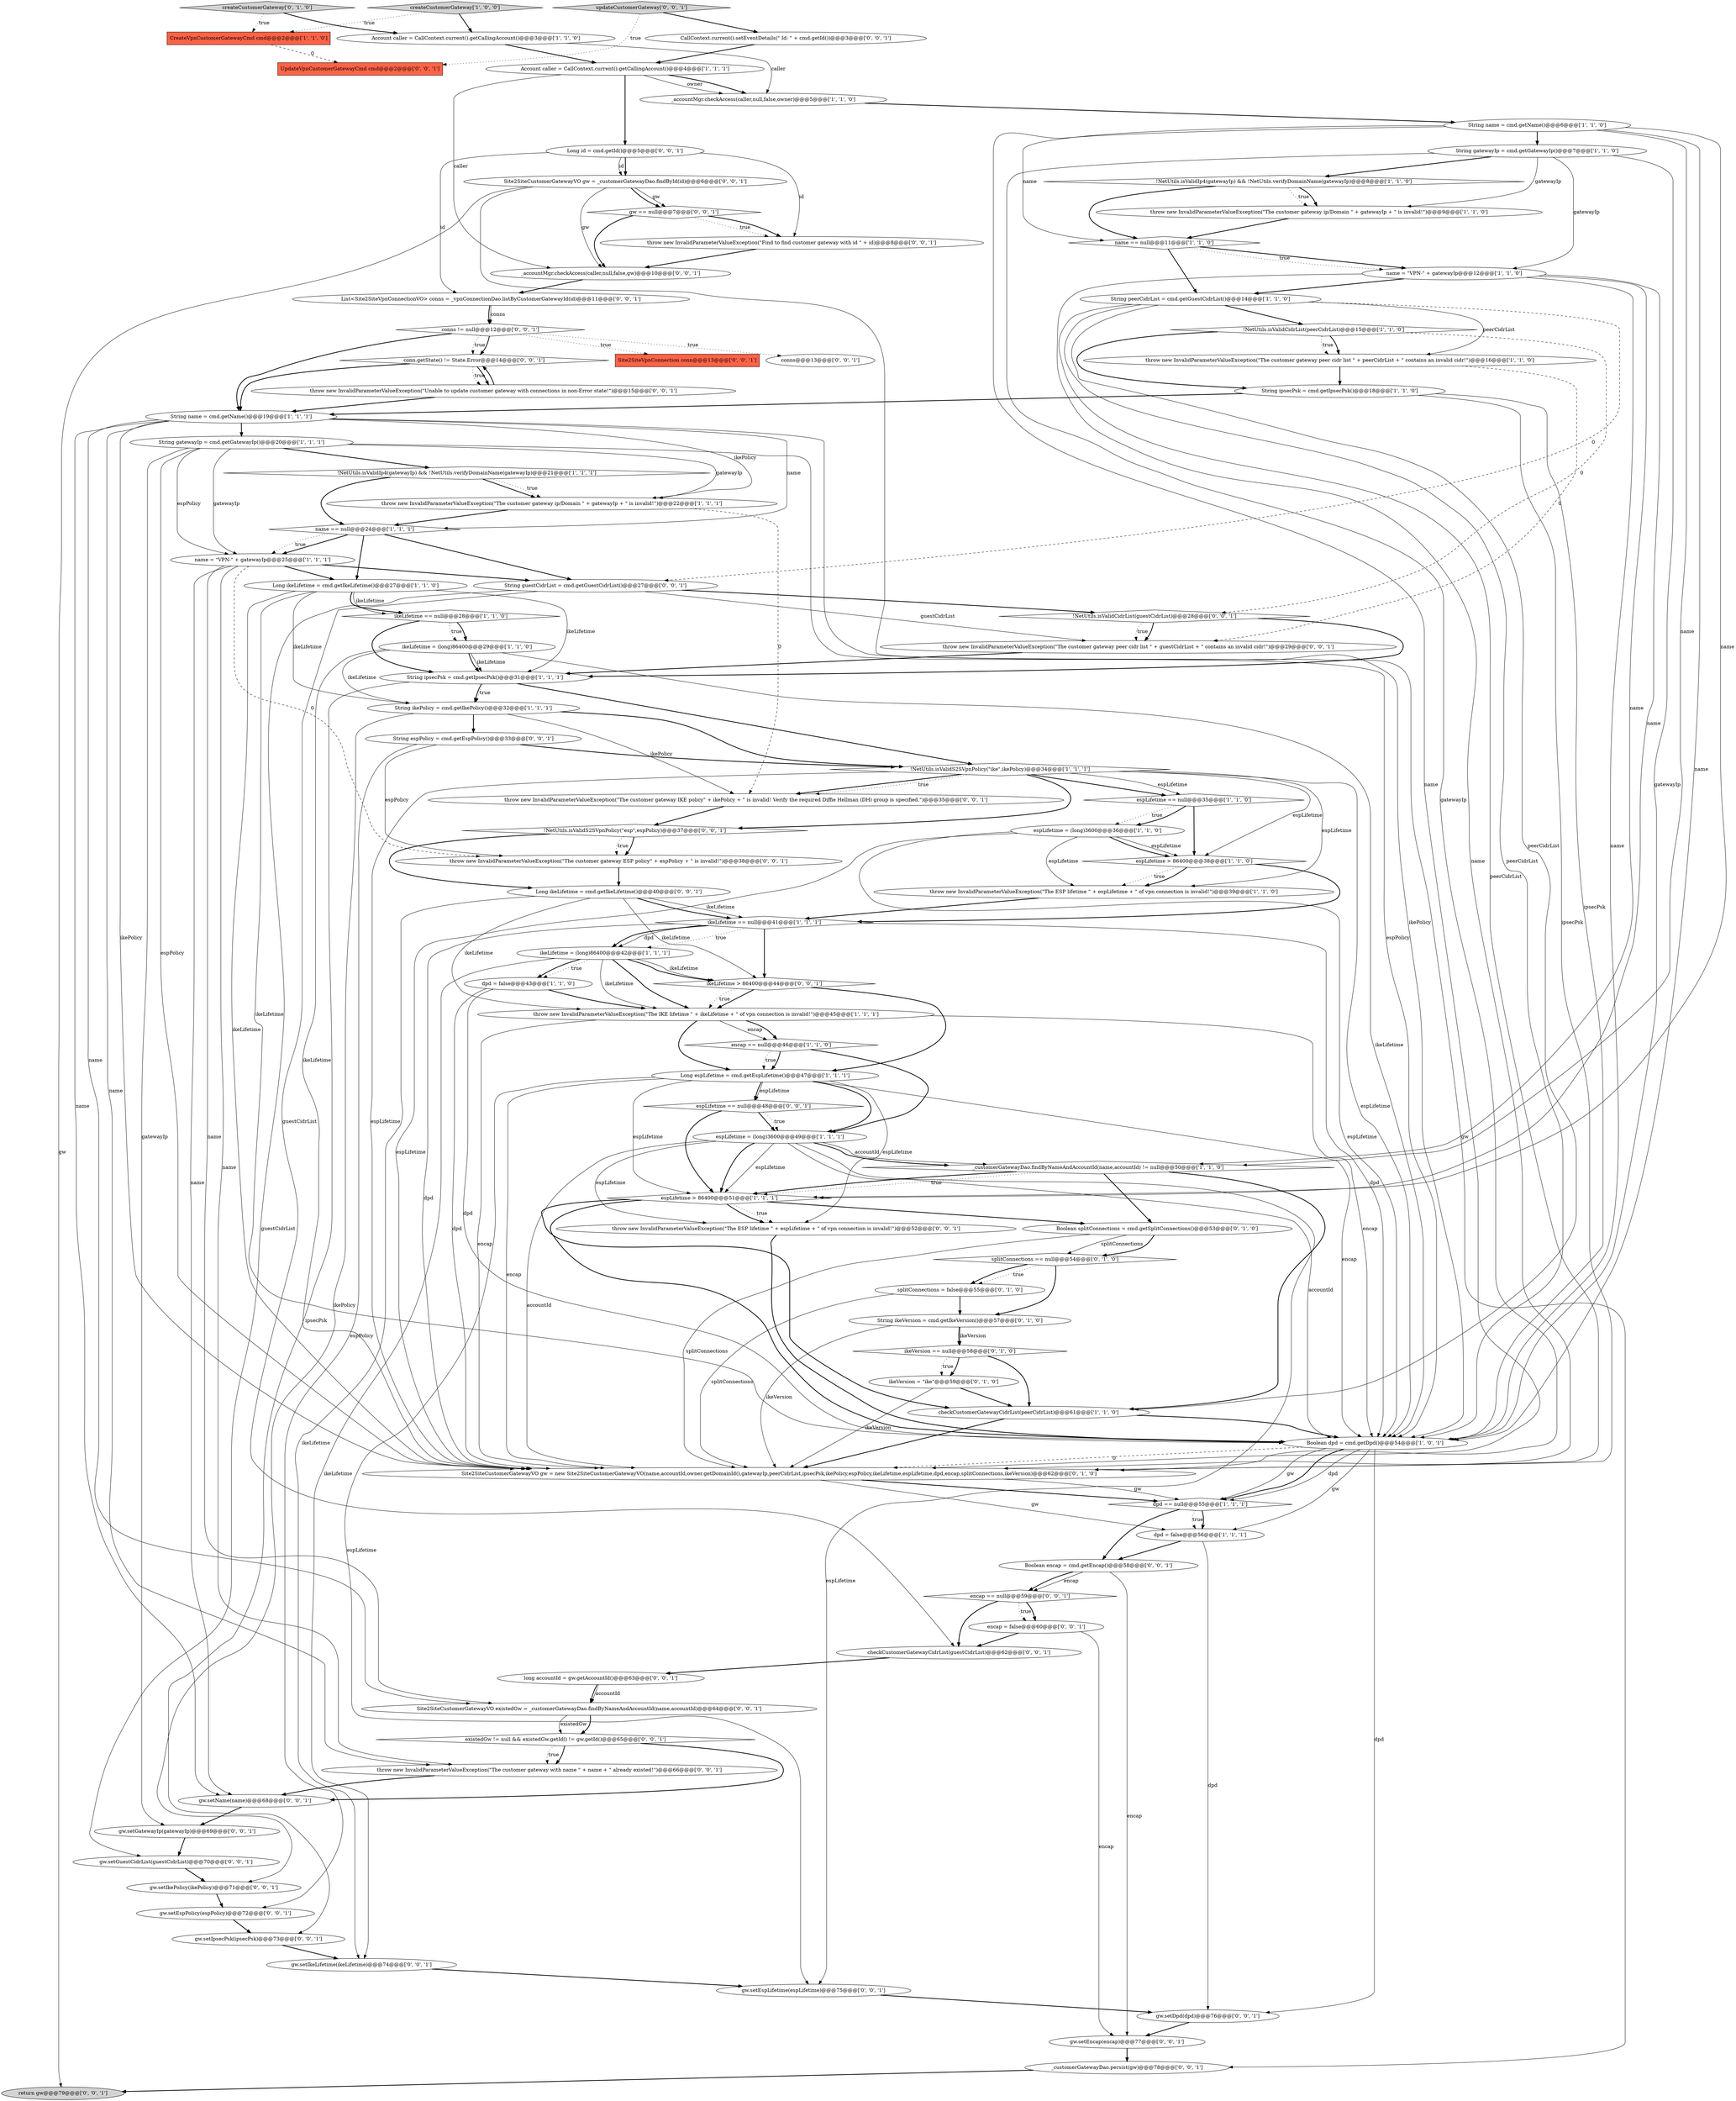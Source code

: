 digraph {
18 [style = filled, label = "String ipsecPsk = cmd.getIpsecPsk()@@@18@@@['1', '1', '0']", fillcolor = white, shape = ellipse image = "AAA0AAABBB1BBB"];
50 [style = filled, label = "String ikeVersion = cmd.getIkeVersion()@@@57@@@['0', '1', '0']", fillcolor = white, shape = ellipse image = "AAA1AAABBB2BBB"];
44 [style = filled, label = "splitConnections == null@@@54@@@['0', '1', '0']", fillcolor = white, shape = diamond image = "AAA1AAABBB2BBB"];
63 [style = filled, label = "gw.setIkePolicy(ikePolicy)@@@71@@@['0', '0', '1']", fillcolor = white, shape = ellipse image = "AAA0AAABBB3BBB"];
7 [style = filled, label = "dpd = false@@@43@@@['1', '1', '0']", fillcolor = white, shape = ellipse image = "AAA0AAABBB1BBB"];
6 [style = filled, label = "String gatewayIp = cmd.getGatewayIp()@@@20@@@['1', '1', '1']", fillcolor = white, shape = ellipse image = "AAA0AAABBB1BBB"];
30 [style = filled, label = "String ipsecPsk = cmd.getIpsecPsk()@@@31@@@['1', '1', '1']", fillcolor = white, shape = ellipse image = "AAA0AAABBB1BBB"];
57 [style = filled, label = "throw new InvalidParameterValueException(\"The customer gateway peer cidr list \" + guestCidrList + \" contains an invalid cidr!\")@@@29@@@['0', '0', '1']", fillcolor = white, shape = ellipse image = "AAA0AAABBB3BBB"];
74 [style = filled, label = "gw.setIpsecPsk(ipsecPsk)@@@73@@@['0', '0', '1']", fillcolor = white, shape = ellipse image = "AAA0AAABBB3BBB"];
21 [style = filled, label = "throw new InvalidParameterValueException(\"The IKE lifetime \" + ikeLifetime + \" of vpn connection is invalid!\")@@@45@@@['1', '1', '1']", fillcolor = white, shape = ellipse image = "AAA0AAABBB1BBB"];
85 [style = filled, label = "encap == null@@@59@@@['0', '0', '1']", fillcolor = white, shape = diamond image = "AAA0AAABBB3BBB"];
17 [style = filled, label = "_customerGatewayDao.findByNameAndAccountId(name,accountId) != null@@@50@@@['1', '1', '0']", fillcolor = white, shape = diamond image = "AAA0AAABBB1BBB"];
46 [style = filled, label = "createCustomerGateway['0', '1', '0']", fillcolor = lightgray, shape = diamond image = "AAA0AAABBB2BBB"];
35 [style = filled, label = "String name = cmd.getName()@@@19@@@['1', '1', '1']", fillcolor = white, shape = ellipse image = "AAA0AAABBB1BBB"];
60 [style = filled, label = "CallContext.current().setEventDetails(\" Id: \" + cmd.getId())@@@3@@@['0', '0', '1']", fillcolor = white, shape = ellipse image = "AAA0AAABBB3BBB"];
59 [style = filled, label = "String guestCidrList = cmd.getGuestCidrList()@@@27@@@['0', '0', '1']", fillcolor = white, shape = ellipse image = "AAA0AAABBB3BBB"];
75 [style = filled, label = "gw.setEncap(encap)@@@77@@@['0', '0', '1']", fillcolor = white, shape = ellipse image = "AAA0AAABBB3BBB"];
65 [style = filled, label = "gw.setDpd(dpd)@@@76@@@['0', '0', '1']", fillcolor = white, shape = ellipse image = "AAA0AAABBB3BBB"];
45 [style = filled, label = "ikeVersion = \"ike\"@@@59@@@['0', '1', '0']", fillcolor = white, shape = ellipse image = "AAA1AAABBB2BBB"];
26 [style = filled, label = "Account caller = CallContext.current().getCallingAccount()@@@3@@@['1', '1', '0']", fillcolor = white, shape = ellipse image = "AAA0AAABBB1BBB"];
34 [style = filled, label = "!NetUtils.isValidS2SVpnPolicy(\"ike\",ikePolicy)@@@34@@@['1', '1', '1']", fillcolor = white, shape = diamond image = "AAA0AAABBB1BBB"];
0 [style = filled, label = "name = \"VPN-\" + gatewayIp@@@25@@@['1', '1', '1']", fillcolor = white, shape = ellipse image = "AAA0AAABBB1BBB"];
91 [style = filled, label = "throw new InvalidParameterValueException(\"The customer gateway IKE policy\" + ikePolicy + \" is invalid! Verify the required Diffie Hellman (DH) group is specified.\")@@@35@@@['0', '0', '1']", fillcolor = white, shape = ellipse image = "AAA0AAABBB3BBB"];
62 [style = filled, label = "Site2SiteCustomerGatewayVO existedGw = _customerGatewayDao.findByNameAndAccountId(name,accountId)@@@64@@@['0', '0', '1']", fillcolor = white, shape = ellipse image = "AAA0AAABBB3BBB"];
14 [style = filled, label = "espLifetime = (long)3600@@@49@@@['1', '1', '1']", fillcolor = white, shape = ellipse image = "AAA0AAABBB1BBB"];
15 [style = filled, label = "dpd == null@@@55@@@['1', '1', '1']", fillcolor = white, shape = diamond image = "AAA0AAABBB1BBB"];
53 [style = filled, label = "conns != null@@@12@@@['0', '0', '1']", fillcolor = white, shape = diamond image = "AAA0AAABBB3BBB"];
8 [style = filled, label = "ikeLifetime = (long)86400@@@42@@@['1', '1', '1']", fillcolor = white, shape = ellipse image = "AAA0AAABBB1BBB"];
81 [style = filled, label = "gw.setEspPolicy(espPolicy)@@@72@@@['0', '0', '1']", fillcolor = white, shape = ellipse image = "AAA0AAABBB3BBB"];
29 [style = filled, label = "Long ikeLifetime = cmd.getIkeLifetime()@@@27@@@['1', '1', '0']", fillcolor = white, shape = ellipse image = "AAA0AAABBB1BBB"];
80 [style = filled, label = "ikeLifetime > 86400@@@44@@@['0', '0', '1']", fillcolor = white, shape = diamond image = "AAA0AAABBB3BBB"];
24 [style = filled, label = "espLifetime > 86400@@@51@@@['1', '1', '1']", fillcolor = white, shape = diamond image = "AAA0AAABBB1BBB"];
31 [style = filled, label = "encap == null@@@46@@@['1', '1', '0']", fillcolor = white, shape = diamond image = "AAA0AAABBB1BBB"];
94 [style = filled, label = "updateCustomerGateway['0', '0', '1']", fillcolor = lightgray, shape = diamond image = "AAA0AAABBB3BBB"];
70 [style = filled, label = "_accountMgr.checkAccess(caller,null,false,gw)@@@10@@@['0', '0', '1']", fillcolor = white, shape = ellipse image = "AAA0AAABBB3BBB"];
51 [style = filled, label = "splitConnections = false@@@55@@@['0', '1', '0']", fillcolor = white, shape = ellipse image = "AAA1AAABBB2BBB"];
68 [style = filled, label = "gw.setEspLifetime(espLifetime)@@@75@@@['0', '0', '1']", fillcolor = white, shape = ellipse image = "AAA0AAABBB3BBB"];
66 [style = filled, label = "UpdateVpnCustomerGatewayCmd cmd@@@2@@@['0', '0', '1']", fillcolor = tomato, shape = box image = "AAA0AAABBB3BBB"];
22 [style = filled, label = "checkCustomerGatewayCidrList(peerCidrList)@@@61@@@['1', '1', '0']", fillcolor = white, shape = ellipse image = "AAA0AAABBB1BBB"];
5 [style = filled, label = "!NetUtils.isValidCidrList(peerCidrList)@@@15@@@['1', '1', '0']", fillcolor = white, shape = diamond image = "AAA0AAABBB1BBB"];
32 [style = filled, label = "dpd = false@@@56@@@['1', '1', '1']", fillcolor = white, shape = ellipse image = "AAA0AAABBB1BBB"];
55 [style = filled, label = "checkCustomerGatewayCidrList(guestCidrList)@@@62@@@['0', '0', '1']", fillcolor = white, shape = ellipse image = "AAA0AAABBB3BBB"];
64 [style = filled, label = "String espPolicy = cmd.getEspPolicy()@@@33@@@['0', '0', '1']", fillcolor = white, shape = ellipse image = "AAA0AAABBB3BBB"];
2 [style = filled, label = "String gatewayIp = cmd.getGatewayIp()@@@7@@@['1', '1', '0']", fillcolor = white, shape = ellipse image = "AAA0AAABBB1BBB"];
33 [style = filled, label = "String peerCidrList = cmd.getGuestCidrList()@@@14@@@['1', '1', '0']", fillcolor = white, shape = ellipse image = "AAA0AAABBB1BBB"];
79 [style = filled, label = "gw.setGuestCidrList(guestCidrList)@@@70@@@['0', '0', '1']", fillcolor = white, shape = ellipse image = "AAA0AAABBB3BBB"];
61 [style = filled, label = "conns@@@13@@@['0', '0', '1']", fillcolor = white, shape = ellipse image = "AAA0AAABBB3BBB"];
20 [style = filled, label = "throw new InvalidParameterValueException(\"The customer gateway peer cidr list \" + peerCidrList + \" contains an invalid cidr!\")@@@16@@@['1', '1', '0']", fillcolor = white, shape = ellipse image = "AAA0AAABBB1BBB"];
40 [style = filled, label = "Boolean dpd = cmd.getDpd()@@@54@@@['1', '0', '1']", fillcolor = white, shape = ellipse image = "AAA0AAABBB1BBB"];
87 [style = filled, label = "List<Site2SiteVpnConnectionVO> conns = _vpnConnectionDao.listByCustomerGatewayId(id)@@@11@@@['0', '0', '1']", fillcolor = white, shape = ellipse image = "AAA0AAABBB3BBB"];
89 [style = filled, label = "!NetUtils.isValidCidrList(guestCidrList)@@@28@@@['0', '0', '1']", fillcolor = white, shape = diamond image = "AAA0AAABBB3BBB"];
69 [style = filled, label = "Long ikeLifetime = cmd.getIkeLifetime()@@@40@@@['0', '0', '1']", fillcolor = white, shape = ellipse image = "AAA0AAABBB3BBB"];
16 [style = filled, label = "name == null@@@11@@@['1', '1', '0']", fillcolor = white, shape = diamond image = "AAA0AAABBB1BBB"];
49 [style = filled, label = "ikeVersion == null@@@58@@@['0', '1', '0']", fillcolor = white, shape = diamond image = "AAA1AAABBB2BBB"];
84 [style = filled, label = "Boolean encap = cmd.getEncap()@@@58@@@['0', '0', '1']", fillcolor = white, shape = ellipse image = "AAA0AAABBB3BBB"];
4 [style = filled, label = "ikeLifetime == null@@@41@@@['1', '1', '1']", fillcolor = white, shape = diamond image = "AAA0AAABBB1BBB"];
10 [style = filled, label = "String name = cmd.getName()@@@6@@@['1', '1', '0']", fillcolor = white, shape = ellipse image = "AAA0AAABBB1BBB"];
90 [style = filled, label = "long accountId = gw.getAccountId()@@@63@@@['0', '0', '1']", fillcolor = white, shape = ellipse image = "AAA0AAABBB3BBB"];
47 [style = filled, label = "Site2SiteCustomerGatewayVO gw = new Site2SiteCustomerGatewayVO(name,accountId,owner.getDomainId(),gatewayIp,peerCidrList,ipsecPsk,ikePolicy,espPolicy,ikeLifetime,espLifetime,dpd,encap,splitConnections,ikeVersion)@@@62@@@['0', '1', '0']", fillcolor = white, shape = ellipse image = "AAA1AAABBB2BBB"];
41 [style = filled, label = "Account caller = CallContext.current().getCallingAccount()@@@4@@@['1', '1', '1']", fillcolor = white, shape = ellipse image = "AAA0AAABBB1BBB"];
58 [style = filled, label = "Site2SiteVpnConnection conn@@@13@@@['0', '0', '1']", fillcolor = tomato, shape = box image = "AAA0AAABBB3BBB"];
12 [style = filled, label = "throw new InvalidParameterValueException(\"The ESP lifetime \" + espLifetime + \" of vpn connection is invalid!\")@@@39@@@['1', '1', '0']", fillcolor = white, shape = ellipse image = "AAA0AAABBB1BBB"];
73 [style = filled, label = "conn.getState() != State.Error@@@14@@@['0', '0', '1']", fillcolor = white, shape = diamond image = "AAA0AAABBB3BBB"];
28 [style = filled, label = "throw new InvalidParameterValueException(\"The customer gateway ip/Domain \" + gatewayIp + \" is invalid!\")@@@22@@@['1', '1', '1']", fillcolor = white, shape = ellipse image = "AAA0AAABBB1BBB"];
96 [style = filled, label = "return gw@@@79@@@['0', '0', '1']", fillcolor = lightgray, shape = ellipse image = "AAA0AAABBB3BBB"];
9 [style = filled, label = "ikeLifetime == null@@@28@@@['1', '1', '0']", fillcolor = white, shape = diamond image = "AAA0AAABBB1BBB"];
86 [style = filled, label = "gw.setGatewayIp(gatewayIp)@@@69@@@['0', '0', '1']", fillcolor = white, shape = ellipse image = "AAA0AAABBB3BBB"];
38 [style = filled, label = "CreateVpnCustomerGatewayCmd cmd@@@2@@@['1', '1', '0']", fillcolor = tomato, shape = box image = "AAA0AAABBB1BBB"];
93 [style = filled, label = "gw.setIkeLifetime(ikeLifetime)@@@74@@@['0', '0', '1']", fillcolor = white, shape = ellipse image = "AAA0AAABBB3BBB"];
76 [style = filled, label = "throw new InvalidParameterValueException(\"The ESP lifetime \" + espLifetime + \" of vpn connection is invalid!\")@@@52@@@['0', '0', '1']", fillcolor = white, shape = ellipse image = "AAA0AAABBB3BBB"];
42 [style = filled, label = "!NetUtils.isValidIp4(gatewayIp) && !NetUtils.verifyDomainName(gatewayIp)@@@21@@@['1', '1', '1']", fillcolor = white, shape = diamond image = "AAA0AAABBB1BBB"];
52 [style = filled, label = "Long id = cmd.getId()@@@5@@@['0', '0', '1']", fillcolor = white, shape = ellipse image = "AAA0AAABBB3BBB"];
3 [style = filled, label = "espLifetime > 86400@@@38@@@['1', '1', '0']", fillcolor = white, shape = diamond image = "AAA0AAABBB1BBB"];
56 [style = filled, label = "espLifetime == null@@@48@@@['0', '0', '1']", fillcolor = white, shape = diamond image = "AAA0AAABBB3BBB"];
1 [style = filled, label = "espLifetime = (long)3600@@@36@@@['1', '1', '0']", fillcolor = white, shape = ellipse image = "AAA0AAABBB1BBB"];
19 [style = filled, label = "ikeLifetime = (long)86400@@@29@@@['1', '1', '0']", fillcolor = white, shape = ellipse image = "AAA0AAABBB1BBB"];
78 [style = filled, label = "throw new InvalidParameterValueException(\"Find to find customer gateway with id \" + id)@@@8@@@['0', '0', '1']", fillcolor = white, shape = ellipse image = "AAA0AAABBB3BBB"];
25 [style = filled, label = "!NetUtils.isValidIp4(gatewayIp) && !NetUtils.verifyDomainName(gatewayIp)@@@8@@@['1', '1', '0']", fillcolor = white, shape = diamond image = "AAA0AAABBB1BBB"];
82 [style = filled, label = "Site2SiteCustomerGatewayVO gw = _customerGatewayDao.findById(id)@@@6@@@['0', '0', '1']", fillcolor = white, shape = ellipse image = "AAA0AAABBB3BBB"];
13 [style = filled, label = "Long espLifetime = cmd.getEspLifetime()@@@47@@@['1', '1', '1']", fillcolor = white, shape = ellipse image = "AAA0AAABBB1BBB"];
37 [style = filled, label = "espLifetime == null@@@35@@@['1', '1', '0']", fillcolor = white, shape = diamond image = "AAA0AAABBB1BBB"];
67 [style = filled, label = "throw new InvalidParameterValueException(\"The customer gateway with name \" + name + \" already existed!\")@@@66@@@['0', '0', '1']", fillcolor = white, shape = ellipse image = "AAA0AAABBB3BBB"];
77 [style = filled, label = "throw new InvalidParameterValueException(\"Unable to update customer gateway with connections in non-Error state!\")@@@15@@@['0', '0', '1']", fillcolor = white, shape = ellipse image = "AAA0AAABBB3BBB"];
11 [style = filled, label = "String ikePolicy = cmd.getIkePolicy()@@@32@@@['1', '1', '1']", fillcolor = white, shape = ellipse image = "AAA0AAABBB1BBB"];
83 [style = filled, label = "gw == null@@@7@@@['0', '0', '1']", fillcolor = white, shape = diamond image = "AAA0AAABBB3BBB"];
88 [style = filled, label = "existedGw != null && existedGw.getId() != gw.getId()@@@65@@@['0', '0', '1']", fillcolor = white, shape = diamond image = "AAA0AAABBB3BBB"];
36 [style = filled, label = "name == null@@@24@@@['1', '1', '1']", fillcolor = white, shape = diamond image = "AAA0AAABBB1BBB"];
72 [style = filled, label = "encap = false@@@60@@@['0', '0', '1']", fillcolor = white, shape = ellipse image = "AAA0AAABBB3BBB"];
54 [style = filled, label = "_customerGatewayDao.persist(gw)@@@78@@@['0', '0', '1']", fillcolor = white, shape = ellipse image = "AAA0AAABBB3BBB"];
95 [style = filled, label = "!NetUtils.isValidS2SVpnPolicy(\"esp\",espPolicy)@@@37@@@['0', '0', '1']", fillcolor = white, shape = diamond image = "AAA0AAABBB3BBB"];
39 [style = filled, label = "name = \"VPN-\" + gatewayIp@@@12@@@['1', '1', '0']", fillcolor = white, shape = ellipse image = "AAA0AAABBB1BBB"];
71 [style = filled, label = "throw new InvalidParameterValueException(\"The customer gateway ESP policy\" + espPolicy + \" is invalid!\")@@@38@@@['0', '0', '1']", fillcolor = white, shape = ellipse image = "AAA0AAABBB3BBB"];
27 [style = filled, label = "throw new InvalidParameterValueException(\"The customer gateway ip/Domain \" + gatewayIp + \" is invalid!\")@@@9@@@['1', '1', '0']", fillcolor = white, shape = ellipse image = "AAA0AAABBB1BBB"];
48 [style = filled, label = "Boolean splitConnections = cmd.getSplitConnections()@@@53@@@['0', '1', '0']", fillcolor = white, shape = ellipse image = "AAA1AAABBB2BBB"];
92 [style = filled, label = "gw.setName(name)@@@68@@@['0', '0', '1']", fillcolor = white, shape = ellipse image = "AAA0AAABBB3BBB"];
43 [style = filled, label = "createCustomerGateway['1', '0', '0']", fillcolor = lightgray, shape = diamond image = "AAA0AAABBB1BBB"];
23 [style = filled, label = "_accountMgr.checkAccess(caller,null,false,owner)@@@5@@@['1', '1', '0']", fillcolor = white, shape = ellipse image = "AAA0AAABBB1BBB"];
11->34 [style = bold, label=""];
3->12 [style = dotted, label="true"];
67->92 [style = bold, label=""];
55->90 [style = bold, label=""];
14->17 [style = solid, label="accountId"];
60->41 [style = bold, label=""];
80->21 [style = bold, label=""];
19->30 [style = solid, label="ikeLifetime"];
46->38 [style = dotted, label="true"];
39->40 [style = solid, label="name"];
23->10 [style = bold, label=""];
29->9 [style = solid, label="ikeLifetime"];
41->23 [style = bold, label=""];
35->47 [style = solid, label="ikePolicy"];
38->66 [style = dashed, label="0"];
34->40 [style = solid, label="espLifetime"];
4->8 [style = bold, label=""];
14->24 [style = bold, label=""];
62->88 [style = bold, label=""];
32->65 [style = solid, label="dpd"];
1->12 [style = solid, label="espLifetime"];
9->30 [style = bold, label=""];
48->44 [style = solid, label="splitConnections"];
69->4 [style = solid, label="ikeLifetime"];
15->32 [style = dotted, label="true"];
30->74 [style = solid, label="ipsecPsk"];
18->47 [style = solid, label="ipsecPsk"];
14->24 [style = solid, label="espLifetime"];
87->53 [style = bold, label=""];
53->61 [style = dotted, label="true"];
80->13 [style = bold, label=""];
25->16 [style = bold, label=""];
0->71 [style = dashed, label="0"];
1->40 [style = solid, label="espLifetime"];
1->47 [style = solid, label="espLifetime"];
7->40 [style = solid, label="dpd"];
17->24 [style = dotted, label="true"];
22->40 [style = bold, label=""];
11->64 [style = bold, label=""];
51->47 [style = solid, label="splitConnections"];
29->30 [style = solid, label="ikeLifetime"];
5->18 [style = bold, label=""];
13->76 [style = solid, label="espLifetime"];
84->85 [style = solid, label="encap"];
82->83 [style = solid, label="gw"];
71->69 [style = bold, label=""];
53->35 [style = bold, label=""];
13->24 [style = solid, label="espLifetime"];
37->1 [style = dotted, label="true"];
64->81 [style = solid, label="espPolicy"];
52->82 [style = bold, label=""];
17->22 [style = bold, label=""];
43->38 [style = dotted, label="true"];
80->21 [style = dotted, label="true"];
54->96 [style = bold, label=""];
90->62 [style = bold, label=""];
35->62 [style = solid, label="name"];
34->3 [style = solid, label="espLifetime"];
6->0 [style = solid, label="espPolicy"];
35->6 [style = bold, label=""];
59->55 [style = solid, label="guestCidrList"];
8->80 [style = solid, label="ikeLifetime"];
14->17 [style = bold, label=""];
41->70 [style = solid, label="caller"];
39->33 [style = bold, label=""];
16->39 [style = bold, label=""];
59->89 [style = bold, label=""];
64->34 [style = bold, label=""];
10->24 [style = solid, label="name"];
11->91 [style = solid, label="ikePolicy"];
95->71 [style = bold, label=""];
82->70 [style = solid, label="gw"];
53->73 [style = dotted, label="true"];
1->3 [style = solid, label="espLifetime"];
40->32 [style = solid, label="gw"];
82->96 [style = solid, label="gw"];
77->73 [style = bold, label=""];
20->18 [style = bold, label=""];
6->42 [style = bold, label=""];
0->29 [style = bold, label=""];
41->52 [style = bold, label=""];
49->22 [style = bold, label=""];
4->40 [style = solid, label="dpd"];
95->69 [style = bold, label=""];
48->44 [style = bold, label=""];
6->28 [style = solid, label="gatewayIp"];
2->39 [style = solid, label="gatewayIp"];
29->11 [style = solid, label="ikeLifetime"];
83->78 [style = dotted, label="true"];
35->28 [style = solid, label="ikePolicy"];
51->50 [style = bold, label=""];
74->93 [style = bold, label=""];
29->47 [style = solid, label="ikeLifetime"];
8->93 [style = solid, label="ikeLifetime"];
78->70 [style = bold, label=""];
40->15 [style = solid, label="gw"];
40->15 [style = bold, label=""];
14->76 [style = solid, label="espLifetime"];
33->47 [style = solid, label="peerCidrList"];
25->27 [style = dotted, label="true"];
5->89 [style = dashed, label="0"];
39->24 [style = solid, label="name"];
30->11 [style = dotted, label="true"];
17->24 [style = bold, label=""];
65->75 [style = bold, label=""];
44->50 [style = bold, label=""];
8->80 [style = bold, label=""];
7->47 [style = solid, label="dpd"];
14->68 [style = solid, label="espLifetime"];
41->23 [style = solid, label="owner"];
72->55 [style = bold, label=""];
40->15 [style = solid, label="dpd"];
35->40 [style = solid, label="ikePolicy"];
33->40 [style = solid, label="peerCidrList"];
37->3 [style = bold, label=""];
26->41 [style = bold, label=""];
34->37 [style = solid, label="espLifetime"];
19->47 [style = solid, label="ikeLifetime"];
15->32 [style = bold, label=""];
77->35 [style = bold, label=""];
25->27 [style = bold, label=""];
82->83 [style = bold, label=""];
9->19 [style = dotted, label="true"];
72->75 [style = solid, label="encap"];
44->51 [style = bold, label=""];
31->14 [style = bold, label=""];
24->76 [style = dotted, label="true"];
33->59 [style = dashed, label="0"];
17->48 [style = bold, label=""];
35->36 [style = solid, label="name"];
64->71 [style = solid, label="espPolicy"];
0->67 [style = solid, label="name"];
33->22 [style = solid, label="peerCidrList"];
21->13 [style = bold, label=""];
39->17 [style = solid, label="name"];
33->5 [style = bold, label=""];
9->19 [style = bold, label=""];
88->92 [style = bold, label=""];
10->16 [style = solid, label="name"];
24->40 [style = bold, label=""];
34->91 [style = bold, label=""];
21->31 [style = solid, label="encap"];
30->34 [style = bold, label=""];
26->23 [style = solid, label="caller"];
53->58 [style = dotted, label="true"];
0->59 [style = bold, label=""];
13->47 [style = solid, label="encap"];
69->4 [style = bold, label=""];
42->28 [style = bold, label=""];
49->45 [style = bold, label=""];
2->47 [style = solid, label="gatewayIp"];
6->47 [style = solid, label="espPolicy"];
40->47 [style = dashed, label="0"];
89->57 [style = bold, label=""];
12->4 [style = bold, label=""];
2->40 [style = solid, label="gatewayIp"];
19->11 [style = solid, label="ikeLifetime"];
35->92 [style = solid, label="name"];
69->21 [style = solid, label="ikeLifetime"];
14->47 [style = solid, label="accountId"];
59->79 [style = solid, label="guestCidrList"];
95->71 [style = dotted, label="true"];
69->93 [style = solid, label="ikeLifetime"];
6->40 [style = solid, label="espPolicy"];
21->40 [style = solid, label="encap"];
8->7 [style = dotted, label="true"];
8->21 [style = bold, label=""];
39->47 [style = solid, label="name"];
10->17 [style = solid, label="name"];
22->47 [style = bold, label=""];
81->74 [style = bold, label=""];
34->47 [style = solid, label="espLifetime"];
50->49 [style = solid, label="ikeVersion"];
47->15 [style = solid, label="gw"];
16->39 [style = dotted, label="true"];
94->66 [style = dotted, label="true"];
4->47 [style = solid, label="dpd"];
85->55 [style = bold, label=""];
88->67 [style = bold, label=""];
31->13 [style = dotted, label="true"];
85->72 [style = dotted, label="true"];
45->47 [style = solid, label="ikeVersion"];
3->12 [style = bold, label=""];
34->95 [style = bold, label=""];
33->20 [style = solid, label="peerCidrList"];
69->80 [style = solid, label="ikeLifetime"];
85->72 [style = bold, label=""];
49->45 [style = dotted, label="true"];
56->14 [style = bold, label=""];
42->36 [style = bold, label=""];
36->0 [style = bold, label=""];
45->22 [style = bold, label=""];
83->70 [style = bold, label=""];
52->82 [style = solid, label="id"];
8->7 [style = bold, label=""];
57->30 [style = bold, label=""];
34->12 [style = solid, label="espLifetime"];
56->24 [style = bold, label=""];
37->1 [style = bold, label=""];
31->13 [style = bold, label=""];
94->60 [style = bold, label=""];
10->40 [style = solid, label="name"];
92->86 [style = bold, label=""];
82->54 [style = solid, label="gw"];
18->40 [style = solid, label="ipsecPsk"];
59->57 [style = solid, label="guestCidrList"];
84->85 [style = bold, label=""];
40->65 [style = solid, label="dpd"];
18->35 [style = bold, label=""];
3->4 [style = bold, label=""];
73->35 [style = bold, label=""];
13->56 [style = solid, label="espLifetime"];
52->87 [style = solid, label="id"];
73->77 [style = dotted, label="true"];
36->59 [style = bold, label=""];
70->87 [style = bold, label=""];
15->84 [style = bold, label=""];
29->9 [style = bold, label=""];
10->47 [style = solid, label="name"];
21->47 [style = solid, label="encap"];
36->0 [style = dotted, label="true"];
24->48 [style = bold, label=""];
63->81 [style = bold, label=""];
29->40 [style = solid, label="ikeLifetime"];
52->78 [style = solid, label="id"];
13->56 [style = bold, label=""];
56->14 [style = dotted, label="true"];
10->2 [style = bold, label=""];
88->67 [style = dotted, label="true"];
19->30 [style = bold, label=""];
36->29 [style = bold, label=""];
47->32 [style = solid, label="gw"];
46->26 [style = bold, label=""];
28->91 [style = dashed, label="0"];
90->62 [style = solid, label="accountId"];
53->73 [style = bold, label=""];
35->67 [style = solid, label="name"];
11->63 [style = solid, label="ikePolicy"];
20->57 [style = dashed, label="0"];
75->54 [style = bold, label=""];
89->30 [style = bold, label=""];
30->11 [style = bold, label=""];
16->33 [style = bold, label=""];
62->88 [style = solid, label="existedGw"];
48->47 [style = solid, label="splitConnections"];
4->8 [style = solid, label="dpd"];
79->63 [style = bold, label=""];
7->21 [style = bold, label=""];
2->25 [style = bold, label=""];
47->15 [style = bold, label=""];
24->76 [style = bold, label=""];
42->28 [style = dotted, label="true"];
93->68 [style = bold, label=""];
27->16 [style = bold, label=""];
24->22 [style = bold, label=""];
4->80 [style = bold, label=""];
76->40 [style = bold, label=""];
2->27 [style = solid, label="gatewayIp"];
0->62 [style = solid, label="name"];
13->40 [style = solid, label="encap"];
4->8 [style = dotted, label="true"];
73->77 [style = bold, label=""];
1->3 [style = bold, label=""];
6->86 [style = solid, label="gatewayIp"];
89->57 [style = dotted, label="true"];
28->36 [style = bold, label=""];
83->78 [style = bold, label=""];
50->47 [style = solid, label="ikeVersion"];
68->65 [style = bold, label=""];
50->49 [style = bold, label=""];
5->20 [style = bold, label=""];
32->84 [style = bold, label=""];
19->40 [style = solid, label="ikeLifetime"];
14->40 [style = solid, label="accountId"];
87->53 [style = solid, label="conns"];
84->75 [style = solid, label="encap"];
34->91 [style = dotted, label="true"];
43->26 [style = bold, label=""];
6->0 [style = solid, label="gatewayIp"];
13->14 [style = bold, label=""];
86->79 [style = bold, label=""];
21->31 [style = bold, label=""];
34->37 [style = bold, label=""];
0->92 [style = solid, label="name"];
13->68 [style = solid, label="espLifetime"];
44->51 [style = dotted, label="true"];
91->95 [style = bold, label=""];
5->20 [style = dotted, label="true"];
8->21 [style = solid, label="ikeLifetime"];
}
